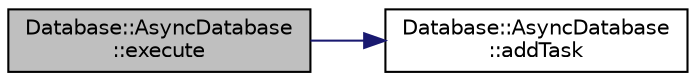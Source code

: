 digraph "Database::AsyncDatabase::execute"
{
 // LATEX_PDF_SIZE
  edge [fontname="Helvetica",fontsize="10",labelfontname="Helvetica",labelfontsize="10"];
  node [fontname="Helvetica",fontsize="10",shape=record];
  rankdir="LR";
  Node1 [label="Database::AsyncDatabase\l::execute",height=0.2,width=0.4,color="black", fillcolor="grey75", style="filled", fontcolor="black",tooltip=" "];
  Node1 -> Node2 [color="midnightblue",fontsize="10",style="solid",fontname="Helvetica"];
  Node2 [label="Database::AsyncDatabase\l::addTask",height=0.2,width=0.4,color="black", fillcolor="white", style="filled",URL="$class_database_1_1_async_database.html#aecaafb5ea92bdf4406d4048c0ef5906e",tooltip=" "];
}
